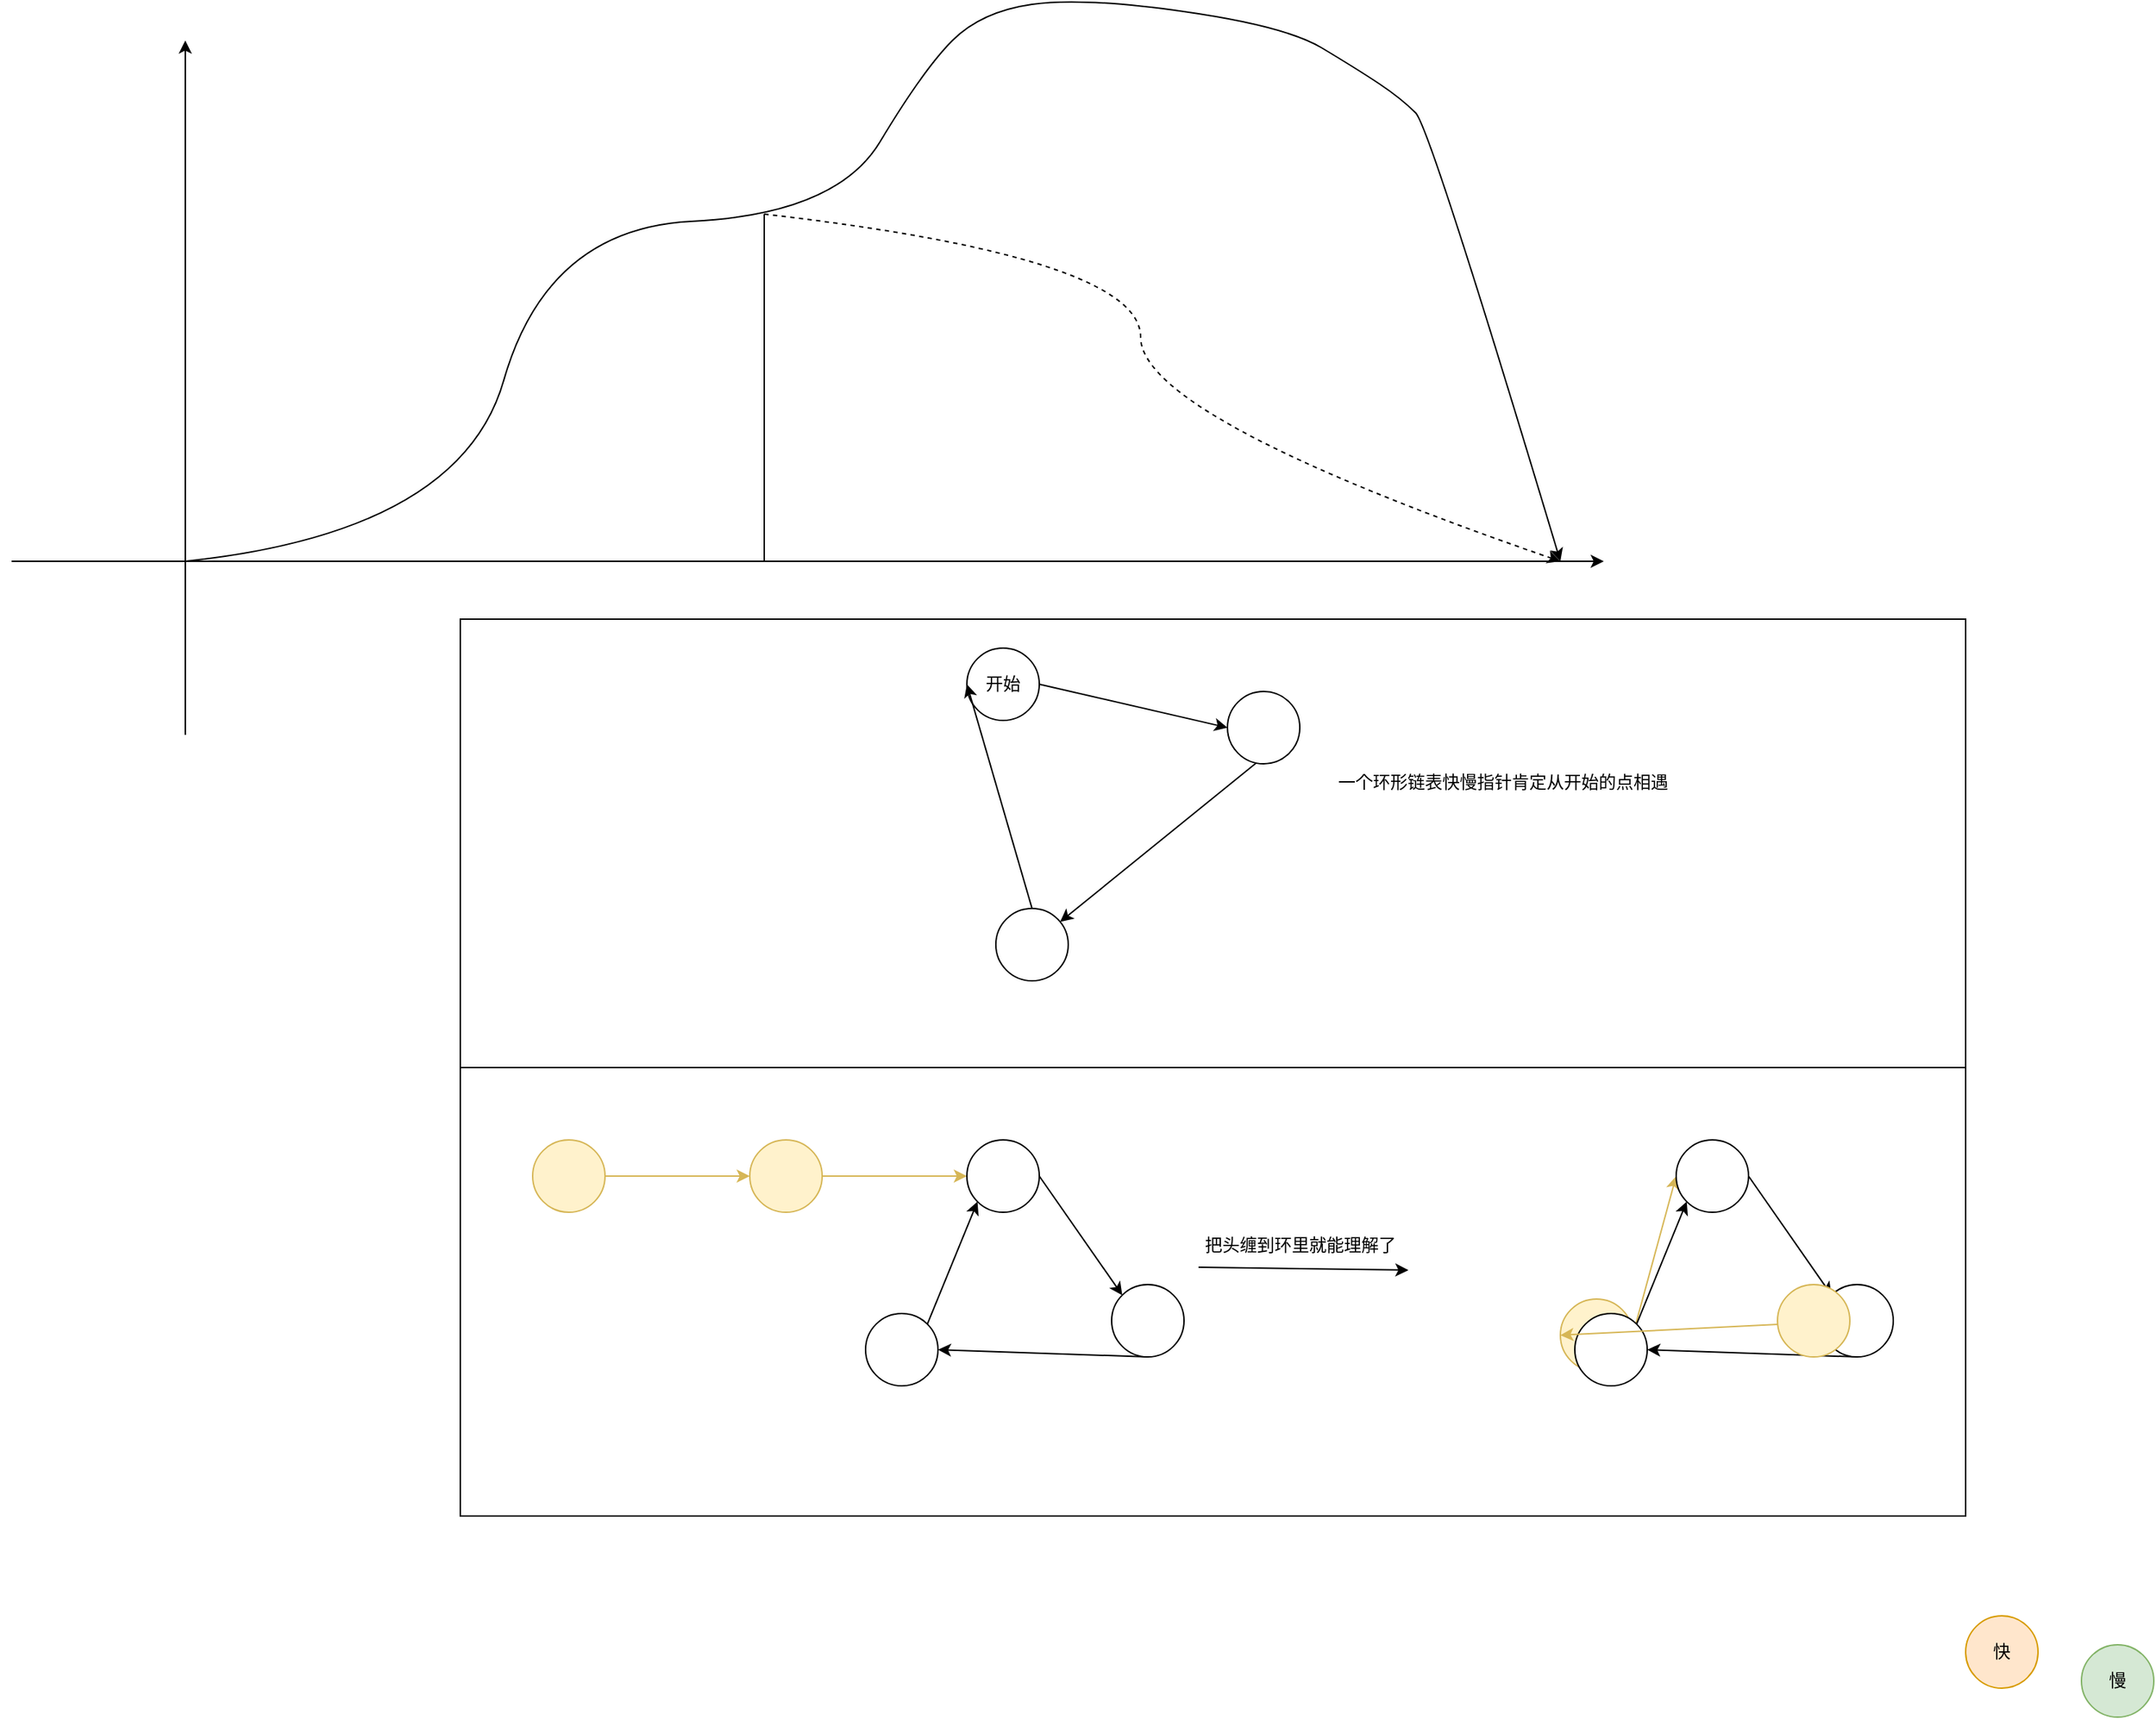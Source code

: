 <mxfile version="23.1.7" type="github">
  <diagram name="第 1 页" id="CGWi03XoWavPwL2nkUhi">
    <mxGraphModel dx="1306" dy="809" grid="1" gridSize="10" guides="1" tooltips="1" connect="1" arrows="1" fold="1" page="1" pageScale="1" pageWidth="827" pageHeight="1169" math="0" shadow="0">
      <root>
        <mxCell id="0" />
        <mxCell id="1" parent="0" />
        <mxCell id="Z7pt-hcxb_ayJmEow0XF-67" value="" style="rounded=0;whiteSpace=wrap;html=1;" vertex="1" parent="1">
          <mxGeometry x="350" y="790" width="1040" height="310" as="geometry" />
        </mxCell>
        <mxCell id="Z7pt-hcxb_ayJmEow0XF-66" value="" style="rounded=0;whiteSpace=wrap;html=1;" vertex="1" parent="1">
          <mxGeometry x="350" y="480" width="1040" height="310" as="geometry" />
        </mxCell>
        <mxCell id="ZbUqYRhIL1GnJiyihquY-16" value="" style="endArrow=classic;html=1;rounded=0;" parent="1" edge="1">
          <mxGeometry width="50" height="50" relative="1" as="geometry">
            <mxPoint x="40" y="440" as="sourcePoint" />
            <mxPoint x="1140" y="440" as="targetPoint" />
          </mxGeometry>
        </mxCell>
        <mxCell id="ZbUqYRhIL1GnJiyihquY-17" value="" style="endArrow=classic;html=1;rounded=0;" parent="1" edge="1">
          <mxGeometry width="50" height="50" relative="1" as="geometry">
            <mxPoint x="160" y="560" as="sourcePoint" />
            <mxPoint x="160" y="80" as="targetPoint" />
          </mxGeometry>
        </mxCell>
        <mxCell id="ZbUqYRhIL1GnJiyihquY-18" value="" style="curved=1;endArrow=classic;html=1;rounded=0;" parent="1" edge="1">
          <mxGeometry width="50" height="50" relative="1" as="geometry">
            <mxPoint x="160" y="440" as="sourcePoint" />
            <mxPoint x="1110" y="440" as="targetPoint" />
            <Array as="points">
              <mxPoint x="350" y="420" />
              <mxPoint x="410" y="210" />
              <mxPoint x="610" y="200" />
              <mxPoint x="670" y="100" />
              <mxPoint x="710" y="60" />
              <mxPoint x="780" y="50" />
              <mxPoint x="920" y="70" />
              <mxPoint x="970" y="100" />
              <mxPoint x="1000" y="120" />
              <mxPoint x="1020" y="140" />
            </Array>
          </mxGeometry>
        </mxCell>
        <mxCell id="ZbUqYRhIL1GnJiyihquY-19" value="" style="endArrow=none;html=1;rounded=0;" parent="1" edge="1">
          <mxGeometry width="50" height="50" relative="1" as="geometry">
            <mxPoint x="560" y="440" as="sourcePoint" />
            <mxPoint x="560" y="200" as="targetPoint" />
          </mxGeometry>
        </mxCell>
        <mxCell id="ZbUqYRhIL1GnJiyihquY-20" value="" style="curved=1;endArrow=classic;html=1;rounded=0;dashed=1;" parent="1" edge="1">
          <mxGeometry width="50" height="50" relative="1" as="geometry">
            <mxPoint x="560" y="200" as="sourcePoint" />
            <mxPoint x="1110" y="440" as="targetPoint" />
            <Array as="points">
              <mxPoint x="820" y="230" />
              <mxPoint x="820" y="340" />
            </Array>
          </mxGeometry>
        </mxCell>
        <mxCell id="Z7pt-hcxb_ayJmEow0XF-15" value="慢" style="ellipse;whiteSpace=wrap;html=1;aspect=fixed;fillColor=#d5e8d4;strokeColor=#82b366;" vertex="1" parent="1">
          <mxGeometry x="1470" y="1189" width="50" height="50" as="geometry" />
        </mxCell>
        <mxCell id="Z7pt-hcxb_ayJmEow0XF-16" value="快" style="ellipse;whiteSpace=wrap;html=1;aspect=fixed;fillColor=#ffe6cc;strokeColor=#d79b00;" vertex="1" parent="1">
          <mxGeometry x="1390" y="1169" width="50" height="50" as="geometry" />
        </mxCell>
        <mxCell id="Z7pt-hcxb_ayJmEow0XF-33" style="rounded=0;orthogonalLoop=1;jettySize=auto;html=1;exitX=1;exitY=0.5;exitDx=0;exitDy=0;entryX=0;entryY=0.5;entryDx=0;entryDy=0;" edge="1" parent="1" source="Z7pt-hcxb_ayJmEow0XF-34" target="Z7pt-hcxb_ayJmEow0XF-36">
          <mxGeometry relative="1" as="geometry" />
        </mxCell>
        <mxCell id="Z7pt-hcxb_ayJmEow0XF-34" value="开始" style="ellipse;whiteSpace=wrap;html=1;aspect=fixed;" vertex="1" parent="1">
          <mxGeometry x="700" y="500" width="50" height="50" as="geometry" />
        </mxCell>
        <mxCell id="Z7pt-hcxb_ayJmEow0XF-35" style="rounded=0;orthogonalLoop=1;jettySize=auto;html=1;exitX=1;exitY=0.5;exitDx=0;exitDy=0;" edge="1" parent="1" source="Z7pt-hcxb_ayJmEow0XF-36" target="Z7pt-hcxb_ayJmEow0XF-42">
          <mxGeometry relative="1" as="geometry">
            <mxPoint x="872.678" y="727.322" as="targetPoint" />
          </mxGeometry>
        </mxCell>
        <mxCell id="Z7pt-hcxb_ayJmEow0XF-36" value="" style="ellipse;whiteSpace=wrap;html=1;aspect=fixed;" vertex="1" parent="1">
          <mxGeometry x="880" y="530" width="50" height="50" as="geometry" />
        </mxCell>
        <mxCell id="Z7pt-hcxb_ayJmEow0XF-41" style="rounded=0;orthogonalLoop=1;jettySize=auto;html=1;exitX=0.5;exitY=0;exitDx=0;exitDy=0;entryX=0;entryY=0.5;entryDx=0;entryDy=0;" edge="1" parent="1" source="Z7pt-hcxb_ayJmEow0XF-42" target="Z7pt-hcxb_ayJmEow0XF-34">
          <mxGeometry relative="1" as="geometry" />
        </mxCell>
        <mxCell id="Z7pt-hcxb_ayJmEow0XF-42" value="" style="ellipse;whiteSpace=wrap;html=1;aspect=fixed;" vertex="1" parent="1">
          <mxGeometry x="720" y="680" width="50" height="50" as="geometry" />
        </mxCell>
        <mxCell id="Z7pt-hcxb_ayJmEow0XF-44" value="一个环形链表快慢指针肯定从开始的点相遇" style="text;html=1;align=center;verticalAlign=middle;resizable=0;points=[];autosize=1;strokeColor=none;fillColor=none;" vertex="1" parent="1">
          <mxGeometry x="945" y="578" width="250" height="30" as="geometry" />
        </mxCell>
        <mxCell id="Z7pt-hcxb_ayJmEow0XF-45" style="rounded=0;orthogonalLoop=1;jettySize=auto;html=1;exitX=1;exitY=0.5;exitDx=0;exitDy=0;entryX=0;entryY=0.5;entryDx=0;entryDy=0;fillColor=#fff2cc;strokeColor=#d6b656;" edge="1" parent="1" source="Z7pt-hcxb_ayJmEow0XF-46" target="Z7pt-hcxb_ayJmEow0XF-48">
          <mxGeometry relative="1" as="geometry" />
        </mxCell>
        <mxCell id="Z7pt-hcxb_ayJmEow0XF-46" value="" style="ellipse;whiteSpace=wrap;html=1;aspect=fixed;fillColor=#fff2cc;strokeColor=#d6b656;" vertex="1" parent="1">
          <mxGeometry x="550" y="840" width="50" height="50" as="geometry" />
        </mxCell>
        <mxCell id="Z7pt-hcxb_ayJmEow0XF-47" style="rounded=0;orthogonalLoop=1;jettySize=auto;html=1;exitX=1;exitY=0.5;exitDx=0;exitDy=0;entryX=0;entryY=0;entryDx=0;entryDy=0;" edge="1" parent="1" source="Z7pt-hcxb_ayJmEow0XF-48" target="Z7pt-hcxb_ayJmEow0XF-50">
          <mxGeometry relative="1" as="geometry" />
        </mxCell>
        <mxCell id="Z7pt-hcxb_ayJmEow0XF-48" value="" style="ellipse;whiteSpace=wrap;html=1;aspect=fixed;" vertex="1" parent="1">
          <mxGeometry x="700" y="840" width="50" height="50" as="geometry" />
        </mxCell>
        <mxCell id="Z7pt-hcxb_ayJmEow0XF-49" style="rounded=0;orthogonalLoop=1;jettySize=auto;html=1;exitX=0.5;exitY=1;exitDx=0;exitDy=0;entryX=1;entryY=0.5;entryDx=0;entryDy=0;" edge="1" parent="1" source="Z7pt-hcxb_ayJmEow0XF-50" target="Z7pt-hcxb_ayJmEow0XF-52">
          <mxGeometry relative="1" as="geometry" />
        </mxCell>
        <mxCell id="Z7pt-hcxb_ayJmEow0XF-50" value="" style="ellipse;whiteSpace=wrap;html=1;aspect=fixed;" vertex="1" parent="1">
          <mxGeometry x="800" y="940" width="50" height="50" as="geometry" />
        </mxCell>
        <mxCell id="Z7pt-hcxb_ayJmEow0XF-51" style="rounded=0;orthogonalLoop=1;jettySize=auto;html=1;exitX=1;exitY=0;exitDx=0;exitDy=0;entryX=0;entryY=1;entryDx=0;entryDy=0;" edge="1" parent="1" source="Z7pt-hcxb_ayJmEow0XF-52" target="Z7pt-hcxb_ayJmEow0XF-48">
          <mxGeometry relative="1" as="geometry" />
        </mxCell>
        <mxCell id="Z7pt-hcxb_ayJmEow0XF-52" value="" style="ellipse;whiteSpace=wrap;html=1;aspect=fixed;" vertex="1" parent="1">
          <mxGeometry x="630" y="960" width="50" height="50" as="geometry" />
        </mxCell>
        <mxCell id="Z7pt-hcxb_ayJmEow0XF-53" style="rounded=0;orthogonalLoop=1;jettySize=auto;html=1;exitX=1;exitY=0.5;exitDx=0;exitDy=0;entryX=0;entryY=0.5;entryDx=0;entryDy=0;fillColor=#fff2cc;strokeColor=#d6b656;" edge="1" parent="1" source="Z7pt-hcxb_ayJmEow0XF-54" target="Z7pt-hcxb_ayJmEow0XF-46">
          <mxGeometry relative="1" as="geometry" />
        </mxCell>
        <mxCell id="Z7pt-hcxb_ayJmEow0XF-54" value="" style="ellipse;whiteSpace=wrap;html=1;aspect=fixed;fillColor=#fff2cc;strokeColor=#d6b656;" vertex="1" parent="1">
          <mxGeometry x="400" y="840" width="50" height="50" as="geometry" />
        </mxCell>
        <mxCell id="Z7pt-hcxb_ayJmEow0XF-55" style="rounded=0;orthogonalLoop=1;jettySize=auto;html=1;exitX=1;exitY=0.5;exitDx=0;exitDy=0;entryX=0;entryY=0.5;entryDx=0;entryDy=0;fillColor=#fff2cc;strokeColor=#d6b656;" edge="1" parent="1" source="Z7pt-hcxb_ayJmEow0XF-56" target="Z7pt-hcxb_ayJmEow0XF-58">
          <mxGeometry relative="1" as="geometry" />
        </mxCell>
        <mxCell id="Z7pt-hcxb_ayJmEow0XF-56" value="" style="ellipse;whiteSpace=wrap;html=1;aspect=fixed;fillColor=#fff2cc;strokeColor=#d6b656;" vertex="1" parent="1">
          <mxGeometry x="1110" y="950" width="50" height="50" as="geometry" />
        </mxCell>
        <mxCell id="Z7pt-hcxb_ayJmEow0XF-57" style="rounded=0;orthogonalLoop=1;jettySize=auto;html=1;exitX=1;exitY=0.5;exitDx=0;exitDy=0;entryX=0;entryY=0;entryDx=0;entryDy=0;" edge="1" parent="1" source="Z7pt-hcxb_ayJmEow0XF-58" target="Z7pt-hcxb_ayJmEow0XF-60">
          <mxGeometry relative="1" as="geometry" />
        </mxCell>
        <mxCell id="Z7pt-hcxb_ayJmEow0XF-58" value="" style="ellipse;whiteSpace=wrap;html=1;aspect=fixed;" vertex="1" parent="1">
          <mxGeometry x="1190" y="840" width="50" height="50" as="geometry" />
        </mxCell>
        <mxCell id="Z7pt-hcxb_ayJmEow0XF-59" style="rounded=0;orthogonalLoop=1;jettySize=auto;html=1;exitX=0.5;exitY=1;exitDx=0;exitDy=0;entryX=1;entryY=0.5;entryDx=0;entryDy=0;" edge="1" parent="1" source="Z7pt-hcxb_ayJmEow0XF-60" target="Z7pt-hcxb_ayJmEow0XF-62">
          <mxGeometry relative="1" as="geometry" />
        </mxCell>
        <mxCell id="Z7pt-hcxb_ayJmEow0XF-60" value="" style="ellipse;whiteSpace=wrap;html=1;aspect=fixed;" vertex="1" parent="1">
          <mxGeometry x="1290" y="940" width="50" height="50" as="geometry" />
        </mxCell>
        <mxCell id="Z7pt-hcxb_ayJmEow0XF-61" style="rounded=0;orthogonalLoop=1;jettySize=auto;html=1;exitX=1;exitY=0;exitDx=0;exitDy=0;entryX=0;entryY=1;entryDx=0;entryDy=0;" edge="1" parent="1" source="Z7pt-hcxb_ayJmEow0XF-62" target="Z7pt-hcxb_ayJmEow0XF-58">
          <mxGeometry relative="1" as="geometry" />
        </mxCell>
        <mxCell id="Z7pt-hcxb_ayJmEow0XF-62" value="" style="ellipse;whiteSpace=wrap;html=1;aspect=fixed;" vertex="1" parent="1">
          <mxGeometry x="1120" y="960" width="50" height="50" as="geometry" />
        </mxCell>
        <mxCell id="Z7pt-hcxb_ayJmEow0XF-63" style="rounded=0;orthogonalLoop=1;jettySize=auto;html=1;exitX=1;exitY=0.5;exitDx=0;exitDy=0;entryX=0;entryY=0.5;entryDx=0;entryDy=0;fillColor=#fff2cc;strokeColor=#d6b656;" edge="1" parent="1" source="Z7pt-hcxb_ayJmEow0XF-64" target="Z7pt-hcxb_ayJmEow0XF-56">
          <mxGeometry relative="1" as="geometry" />
        </mxCell>
        <mxCell id="Z7pt-hcxb_ayJmEow0XF-64" value="" style="ellipse;whiteSpace=wrap;html=1;aspect=fixed;fillColor=#fff2cc;strokeColor=#d6b656;" vertex="1" parent="1">
          <mxGeometry x="1260" y="940" width="50" height="50" as="geometry" />
        </mxCell>
        <mxCell id="Z7pt-hcxb_ayJmEow0XF-65" value="把头缠到环里就能理解了" style="text;html=1;align=center;verticalAlign=middle;resizable=0;points=[];autosize=1;strokeColor=none;fillColor=none;" vertex="1" parent="1">
          <mxGeometry x="850" y="898" width="160" height="30" as="geometry" />
        </mxCell>
        <mxCell id="Z7pt-hcxb_ayJmEow0XF-69" value="" style="endArrow=classic;html=1;rounded=0;entryX=0.969;entryY=1.067;entryDx=0;entryDy=0;entryPerimeter=0;" edge="1" parent="1" target="Z7pt-hcxb_ayJmEow0XF-65">
          <mxGeometry width="50" height="50" relative="1" as="geometry">
            <mxPoint x="860" y="928" as="sourcePoint" />
            <mxPoint x="910" y="878" as="targetPoint" />
          </mxGeometry>
        </mxCell>
      </root>
    </mxGraphModel>
  </diagram>
</mxfile>
